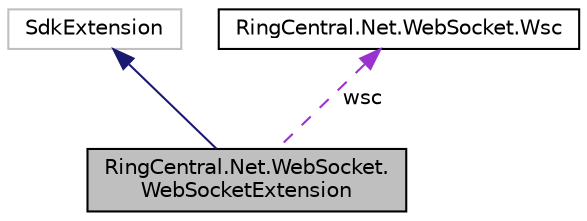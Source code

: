 digraph "RingCentral.Net.WebSocket.WebSocketExtension"
{
 // LATEX_PDF_SIZE
  edge [fontname="Helvetica",fontsize="10",labelfontname="Helvetica",labelfontsize="10"];
  node [fontname="Helvetica",fontsize="10",shape=record];
  Node1 [label="RingCentral.Net.WebSocket.\lWebSocketExtension",height=0.2,width=0.4,color="black", fillcolor="grey75", style="filled", fontcolor="black",tooltip=" "];
  Node2 -> Node1 [dir="back",color="midnightblue",fontsize="10",style="solid",fontname="Helvetica"];
  Node2 [label="SdkExtension",height=0.2,width=0.4,color="grey75", fillcolor="white", style="filled",tooltip=" "];
  Node3 -> Node1 [dir="back",color="darkorchid3",fontsize="10",style="dashed",label=" wsc" ,fontname="Helvetica"];
  Node3 [label="RingCentral.Net.WebSocket.Wsc",height=0.2,width=0.4,color="black", fillcolor="white", style="filled",URL="$classRingCentral_1_1Net_1_1WebSocket_1_1Wsc.html",tooltip=" "];
}
